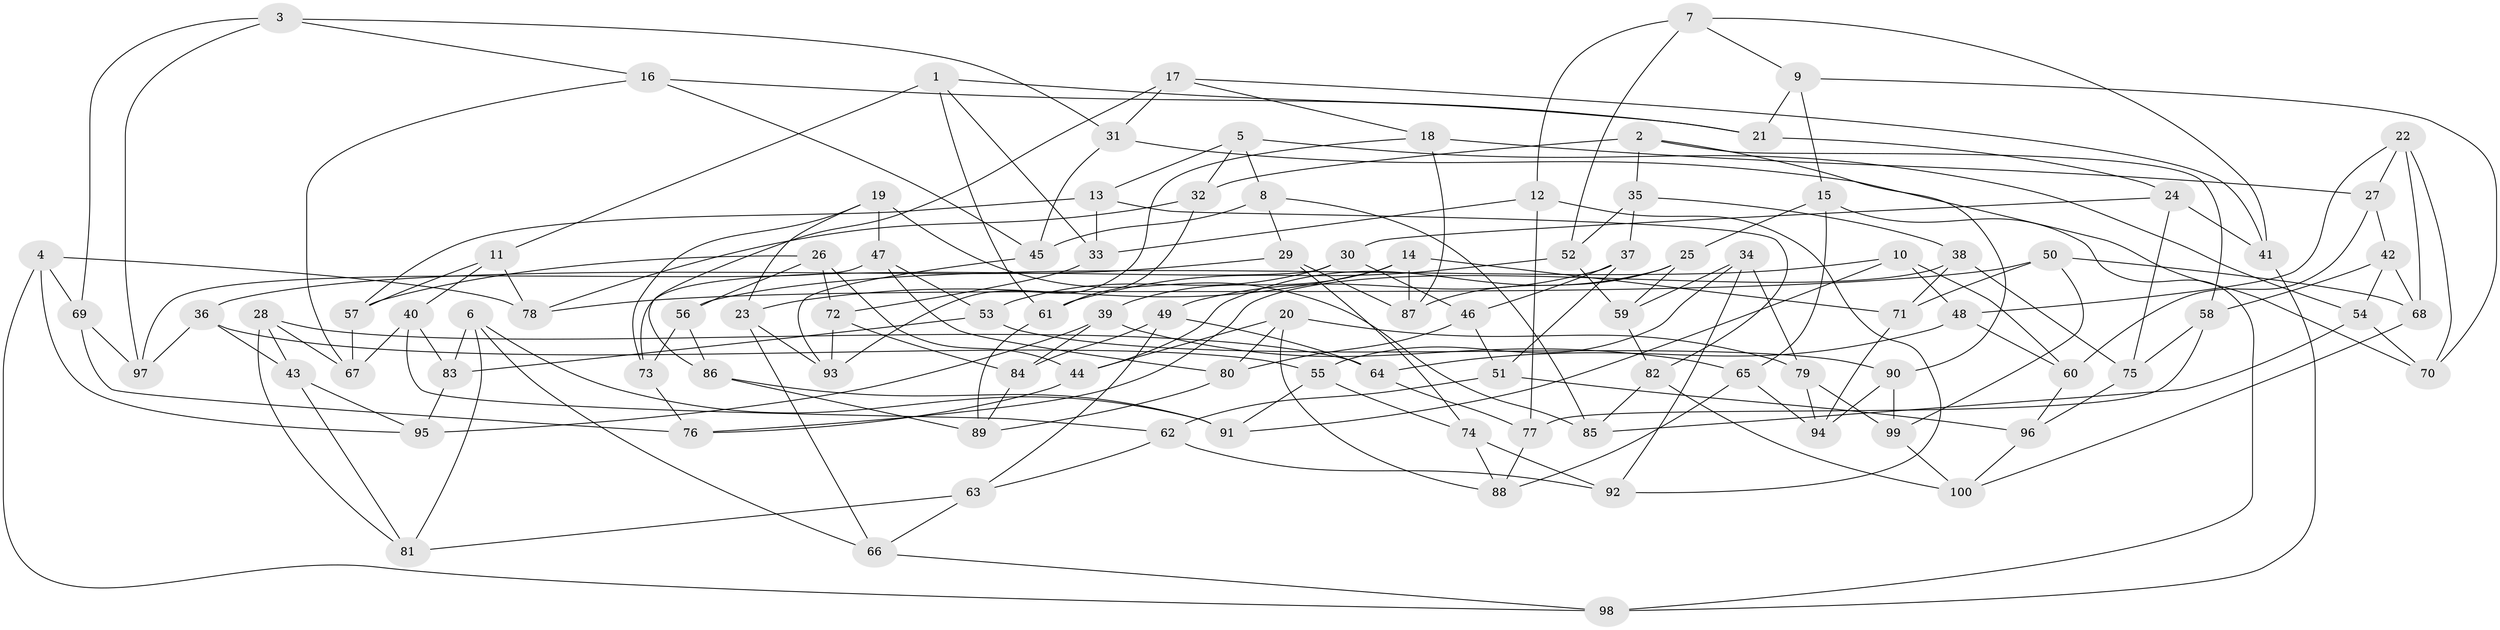 // coarse degree distribution, {4: 0.7571428571428571, 8: 0.04285714285714286, 5: 0.07142857142857142, 3: 0.05714285714285714, 6: 0.014285714285714285, 7: 0.04285714285714286, 10: 0.014285714285714285}
// Generated by graph-tools (version 1.1) at 2025/01/03/04/25 22:01:17]
// undirected, 100 vertices, 200 edges
graph export_dot {
graph [start="1"]
  node [color=gray90,style=filled];
  1;
  2;
  3;
  4;
  5;
  6;
  7;
  8;
  9;
  10;
  11;
  12;
  13;
  14;
  15;
  16;
  17;
  18;
  19;
  20;
  21;
  22;
  23;
  24;
  25;
  26;
  27;
  28;
  29;
  30;
  31;
  32;
  33;
  34;
  35;
  36;
  37;
  38;
  39;
  40;
  41;
  42;
  43;
  44;
  45;
  46;
  47;
  48;
  49;
  50;
  51;
  52;
  53;
  54;
  55;
  56;
  57;
  58;
  59;
  60;
  61;
  62;
  63;
  64;
  65;
  66;
  67;
  68;
  69;
  70;
  71;
  72;
  73;
  74;
  75;
  76;
  77;
  78;
  79;
  80;
  81;
  82;
  83;
  84;
  85;
  86;
  87;
  88;
  89;
  90;
  91;
  92;
  93;
  94;
  95;
  96;
  97;
  98;
  99;
  100;
  1 -- 11;
  1 -- 21;
  1 -- 61;
  1 -- 33;
  2 -- 90;
  2 -- 32;
  2 -- 35;
  2 -- 58;
  3 -- 31;
  3 -- 97;
  3 -- 16;
  3 -- 69;
  4 -- 98;
  4 -- 78;
  4 -- 69;
  4 -- 95;
  5 -- 32;
  5 -- 13;
  5 -- 54;
  5 -- 8;
  6 -- 66;
  6 -- 81;
  6 -- 91;
  6 -- 83;
  7 -- 9;
  7 -- 41;
  7 -- 12;
  7 -- 52;
  8 -- 45;
  8 -- 85;
  8 -- 29;
  9 -- 70;
  9 -- 21;
  9 -- 15;
  10 -- 91;
  10 -- 56;
  10 -- 48;
  10 -- 60;
  11 -- 57;
  11 -- 78;
  11 -- 40;
  12 -- 77;
  12 -- 33;
  12 -- 92;
  13 -- 82;
  13 -- 57;
  13 -- 33;
  14 -- 87;
  14 -- 39;
  14 -- 71;
  14 -- 23;
  15 -- 65;
  15 -- 25;
  15 -- 98;
  16 -- 21;
  16 -- 67;
  16 -- 45;
  17 -- 41;
  17 -- 86;
  17 -- 31;
  17 -- 18;
  18 -- 87;
  18 -- 27;
  18 -- 93;
  19 -- 23;
  19 -- 73;
  19 -- 47;
  19 -- 85;
  20 -- 79;
  20 -- 88;
  20 -- 80;
  20 -- 44;
  21 -- 24;
  22 -- 27;
  22 -- 68;
  22 -- 70;
  22 -- 48;
  23 -- 66;
  23 -- 93;
  24 -- 75;
  24 -- 30;
  24 -- 41;
  25 -- 87;
  25 -- 44;
  25 -- 59;
  26 -- 72;
  26 -- 44;
  26 -- 57;
  26 -- 56;
  27 -- 42;
  27 -- 60;
  28 -- 81;
  28 -- 43;
  28 -- 64;
  28 -- 67;
  29 -- 87;
  29 -- 36;
  29 -- 74;
  30 -- 53;
  30 -- 46;
  30 -- 73;
  31 -- 70;
  31 -- 45;
  32 -- 61;
  32 -- 78;
  33 -- 72;
  34 -- 59;
  34 -- 79;
  34 -- 55;
  34 -- 92;
  35 -- 37;
  35 -- 38;
  35 -- 52;
  36 -- 97;
  36 -- 55;
  36 -- 43;
  37 -- 49;
  37 -- 51;
  37 -- 46;
  38 -- 75;
  38 -- 76;
  38 -- 71;
  39 -- 65;
  39 -- 84;
  39 -- 95;
  40 -- 83;
  40 -- 67;
  40 -- 62;
  41 -- 98;
  42 -- 54;
  42 -- 58;
  42 -- 68;
  43 -- 95;
  43 -- 81;
  44 -- 76;
  45 -- 93;
  46 -- 80;
  46 -- 51;
  47 -- 80;
  47 -- 97;
  47 -- 53;
  48 -- 64;
  48 -- 60;
  49 -- 64;
  49 -- 63;
  49 -- 84;
  50 -- 78;
  50 -- 71;
  50 -- 68;
  50 -- 99;
  51 -- 62;
  51 -- 96;
  52 -- 59;
  52 -- 61;
  53 -- 90;
  53 -- 83;
  54 -- 85;
  54 -- 70;
  55 -- 91;
  55 -- 74;
  56 -- 86;
  56 -- 73;
  57 -- 67;
  58 -- 77;
  58 -- 75;
  59 -- 82;
  60 -- 96;
  61 -- 89;
  62 -- 63;
  62 -- 92;
  63 -- 81;
  63 -- 66;
  64 -- 77;
  65 -- 94;
  65 -- 88;
  66 -- 98;
  68 -- 100;
  69 -- 97;
  69 -- 76;
  71 -- 94;
  72 -- 93;
  72 -- 84;
  73 -- 76;
  74 -- 92;
  74 -- 88;
  75 -- 96;
  77 -- 88;
  79 -- 99;
  79 -- 94;
  80 -- 89;
  82 -- 85;
  82 -- 100;
  83 -- 95;
  84 -- 89;
  86 -- 91;
  86 -- 89;
  90 -- 94;
  90 -- 99;
  96 -- 100;
  99 -- 100;
}

